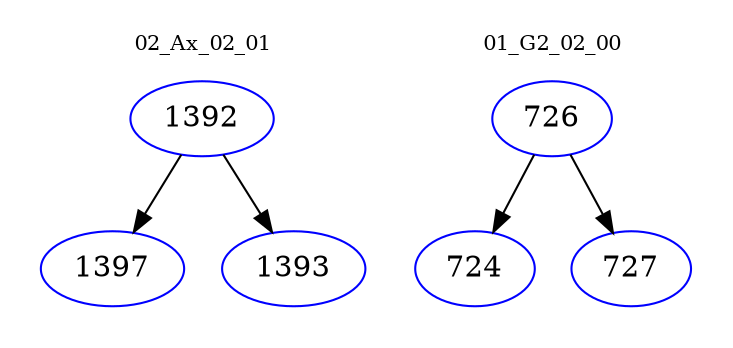 digraph{
subgraph cluster_0 {
color = white
label = "02_Ax_02_01";
fontsize=10;
T0_1392 [label="1392", color="blue"]
T0_1392 -> T0_1397 [color="black"]
T0_1397 [label="1397", color="blue"]
T0_1392 -> T0_1393 [color="black"]
T0_1393 [label="1393", color="blue"]
}
subgraph cluster_1 {
color = white
label = "01_G2_02_00";
fontsize=10;
T1_726 [label="726", color="blue"]
T1_726 -> T1_724 [color="black"]
T1_724 [label="724", color="blue"]
T1_726 -> T1_727 [color="black"]
T1_727 [label="727", color="blue"]
}
}
